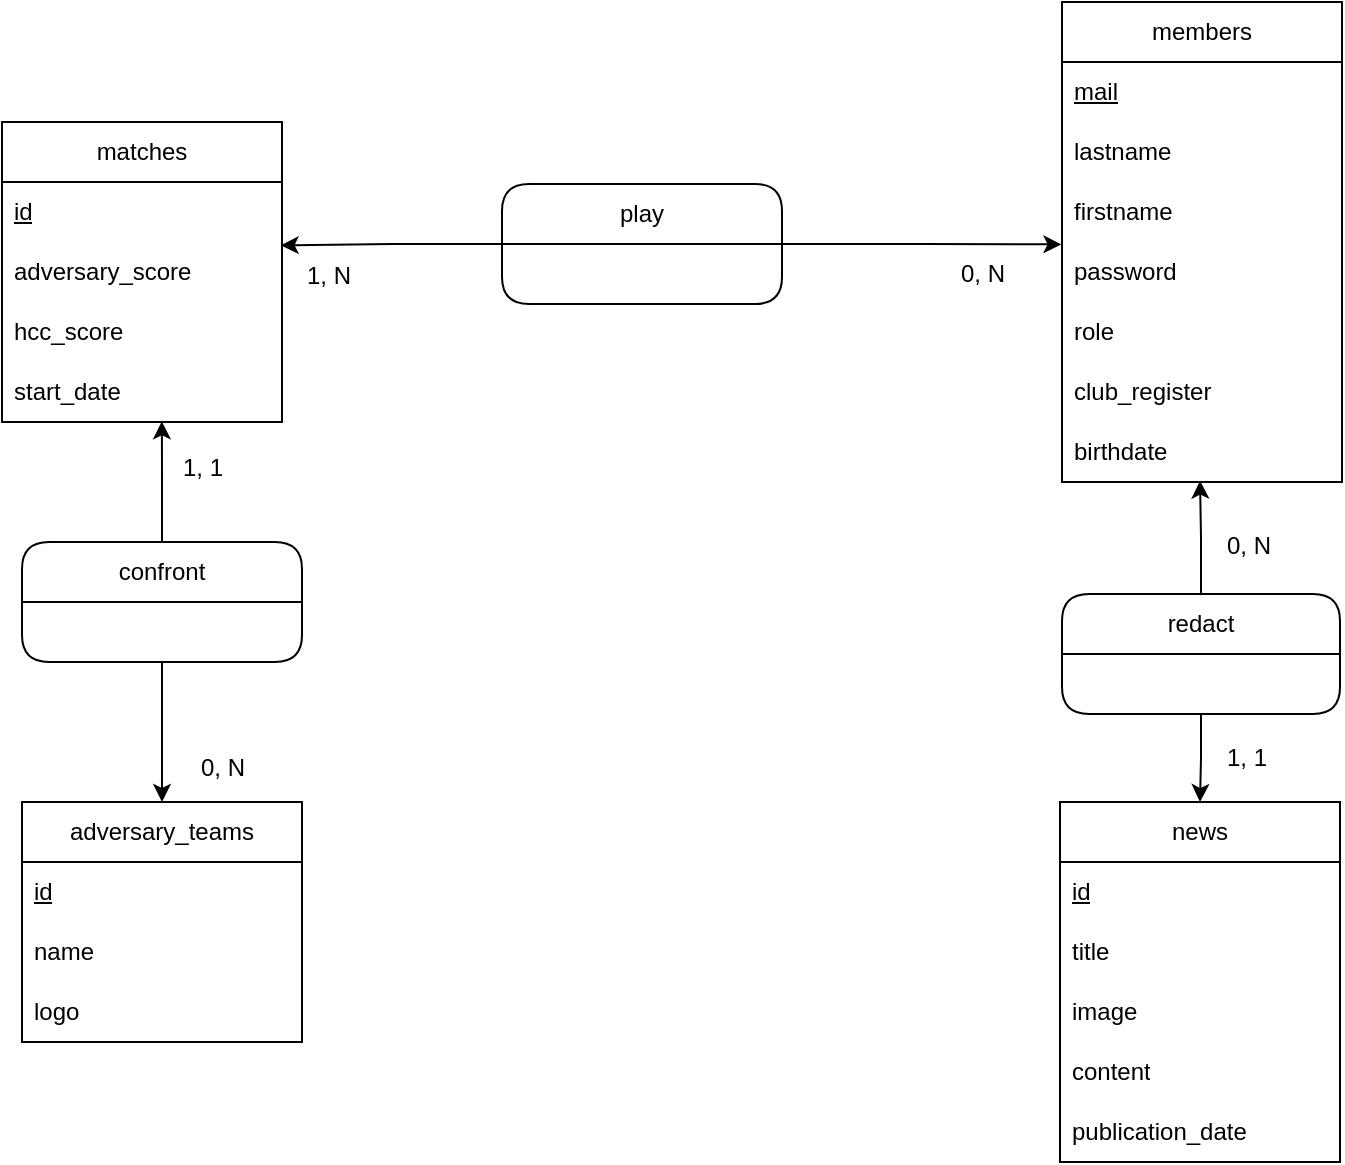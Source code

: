 <mxfile version="24.0.4" type="google">
  <diagram name="Page-1" id="V7DpWueC1KGY2AsXtnhm">
    <mxGraphModel dx="1050" dy="1803" grid="1" gridSize="10" guides="1" tooltips="1" connect="1" arrows="1" fold="1" page="1" pageScale="1" pageWidth="827" pageHeight="1169" math="0" shadow="0">
      <root>
        <mxCell id="0" />
        <mxCell id="1" parent="0" />
        <mxCell id="AyH1_v-APNxJxDEJj7M3-41" value="members" style="swimlane;fontStyle=0;childLayout=stackLayout;horizontal=1;startSize=30;horizontalStack=0;resizeParent=1;resizeParentMax=0;resizeLast=0;collapsible=1;marginBottom=0;whiteSpace=wrap;html=1;labelBackgroundColor=default;labelBorderColor=none;swimlaneLine=1;" parent="1" vertex="1">
          <mxGeometry x="570" y="-1160" width="140" height="240" as="geometry" />
        </mxCell>
        <mxCell id="AyH1_v-APNxJxDEJj7M3-42" value="&lt;u&gt;mail&lt;/u&gt;" style="text;strokeColor=none;fillColor=none;align=left;verticalAlign=middle;spacingLeft=4;spacingRight=4;overflow=hidden;points=[[0,0.5],[1,0.5]];portConstraint=eastwest;rotatable=0;whiteSpace=wrap;html=1;labelBackgroundColor=default;labelBorderColor=none;swimlaneLine=1;" parent="AyH1_v-APNxJxDEJj7M3-41" vertex="1">
          <mxGeometry y="30" width="140" height="30" as="geometry" />
        </mxCell>
        <mxCell id="AyH1_v-APNxJxDEJj7M3-43" value="lastname" style="text;strokeColor=none;fillColor=none;align=left;verticalAlign=middle;spacingLeft=4;spacingRight=4;overflow=hidden;points=[[0,0.5],[1,0.5]];portConstraint=eastwest;rotatable=0;whiteSpace=wrap;html=1;labelBackgroundColor=default;labelBorderColor=none;swimlaneLine=1;" parent="AyH1_v-APNxJxDEJj7M3-41" vertex="1">
          <mxGeometry y="60" width="140" height="30" as="geometry" />
        </mxCell>
        <mxCell id="11gIfrUc3GaYYkoTUjvH-1" value="firstname" style="text;strokeColor=none;fillColor=none;align=left;verticalAlign=middle;spacingLeft=4;spacingRight=4;overflow=hidden;points=[[0,0.5],[1,0.5]];portConstraint=eastwest;rotatable=0;whiteSpace=wrap;html=1;labelBackgroundColor=default;labelBorderColor=none;swimlaneLine=1;" parent="AyH1_v-APNxJxDEJj7M3-41" vertex="1">
          <mxGeometry y="90" width="140" height="30" as="geometry" />
        </mxCell>
        <mxCell id="AyH1_v-APNxJxDEJj7M3-44" value="password" style="text;strokeColor=none;fillColor=none;align=left;verticalAlign=middle;spacingLeft=4;spacingRight=4;overflow=hidden;points=[[0,0.5],[1,0.5]];portConstraint=eastwest;rotatable=0;whiteSpace=wrap;html=1;labelBackgroundColor=default;labelBorderColor=none;swimlaneLine=1;" parent="AyH1_v-APNxJxDEJj7M3-41" vertex="1">
          <mxGeometry y="120" width="140" height="30" as="geometry" />
        </mxCell>
        <mxCell id="AyH1_v-APNxJxDEJj7M3-45" value="role" style="text;strokeColor=none;fillColor=none;align=left;verticalAlign=middle;spacingLeft=4;spacingRight=4;overflow=hidden;points=[[0,0.5],[1,0.5]];portConstraint=eastwest;rotatable=0;whiteSpace=wrap;html=1;labelBackgroundColor=default;labelBorderColor=none;swimlaneLine=1;" parent="AyH1_v-APNxJxDEJj7M3-41" vertex="1">
          <mxGeometry y="150" width="140" height="30" as="geometry" />
        </mxCell>
        <mxCell id="11gIfrUc3GaYYkoTUjvH-2" value="club_register" style="text;strokeColor=none;fillColor=none;align=left;verticalAlign=middle;spacingLeft=4;spacingRight=4;overflow=hidden;points=[[0,0.5],[1,0.5]];portConstraint=eastwest;rotatable=0;whiteSpace=wrap;html=1;labelBackgroundColor=default;labelBorderColor=none;swimlaneLine=1;" parent="AyH1_v-APNxJxDEJj7M3-41" vertex="1">
          <mxGeometry y="180" width="140" height="30" as="geometry" />
        </mxCell>
        <mxCell id="11gIfrUc3GaYYkoTUjvH-3" value="birthdate" style="text;strokeColor=none;fillColor=none;align=left;verticalAlign=middle;spacingLeft=4;spacingRight=4;overflow=hidden;points=[[0,0.5],[1,0.5]];portConstraint=eastwest;rotatable=0;whiteSpace=wrap;html=1;labelBackgroundColor=default;labelBorderColor=none;swimlaneLine=1;" parent="AyH1_v-APNxJxDEJj7M3-41" vertex="1">
          <mxGeometry y="210" width="140" height="30" as="geometry" />
        </mxCell>
        <mxCell id="11gIfrUc3GaYYkoTUjvH-4" value="news" style="swimlane;fontStyle=0;childLayout=stackLayout;horizontal=1;startSize=30;horizontalStack=0;resizeParent=1;resizeParentMax=0;resizeLast=0;collapsible=1;marginBottom=0;whiteSpace=wrap;html=1;labelBackgroundColor=default;labelBorderColor=none;swimlaneLine=1;" parent="1" vertex="1">
          <mxGeometry x="569" y="-760" width="140" height="180" as="geometry" />
        </mxCell>
        <mxCell id="11gIfrUc3GaYYkoTUjvH-5" value="&lt;u&gt;id&lt;/u&gt;" style="text;strokeColor=none;fillColor=none;align=left;verticalAlign=middle;spacingLeft=4;spacingRight=4;overflow=hidden;points=[[0,0.5],[1,0.5]];portConstraint=eastwest;rotatable=0;whiteSpace=wrap;html=1;labelBackgroundColor=default;labelBorderColor=none;swimlaneLine=1;" parent="11gIfrUc3GaYYkoTUjvH-4" vertex="1">
          <mxGeometry y="30" width="140" height="30" as="geometry" />
        </mxCell>
        <mxCell id="11gIfrUc3GaYYkoTUjvH-6" value="title" style="text;strokeColor=none;fillColor=none;align=left;verticalAlign=middle;spacingLeft=4;spacingRight=4;overflow=hidden;points=[[0,0.5],[1,0.5]];portConstraint=eastwest;rotatable=0;whiteSpace=wrap;html=1;labelBackgroundColor=default;labelBorderColor=none;swimlaneLine=1;" parent="11gIfrUc3GaYYkoTUjvH-4" vertex="1">
          <mxGeometry y="60" width="140" height="30" as="geometry" />
        </mxCell>
        <mxCell id="11gIfrUc3GaYYkoTUjvH-7" value="image" style="text;strokeColor=none;fillColor=none;align=left;verticalAlign=middle;spacingLeft=4;spacingRight=4;overflow=hidden;points=[[0,0.5],[1,0.5]];portConstraint=eastwest;rotatable=0;whiteSpace=wrap;html=1;labelBackgroundColor=default;labelBorderColor=none;swimlaneLine=1;" parent="11gIfrUc3GaYYkoTUjvH-4" vertex="1">
          <mxGeometry y="90" width="140" height="30" as="geometry" />
        </mxCell>
        <mxCell id="11gIfrUc3GaYYkoTUjvH-8" value="content" style="text;strokeColor=none;fillColor=none;align=left;verticalAlign=middle;spacingLeft=4;spacingRight=4;overflow=hidden;points=[[0,0.5],[1,0.5]];portConstraint=eastwest;rotatable=0;whiteSpace=wrap;html=1;labelBackgroundColor=default;labelBorderColor=none;swimlaneLine=1;" parent="11gIfrUc3GaYYkoTUjvH-4" vertex="1">
          <mxGeometry y="120" width="140" height="30" as="geometry" />
        </mxCell>
        <mxCell id="11gIfrUc3GaYYkoTUjvH-9" value="publication_date" style="text;strokeColor=none;fillColor=none;align=left;verticalAlign=middle;spacingLeft=4;spacingRight=4;overflow=hidden;points=[[0,0.5],[1,0.5]];portConstraint=eastwest;rotatable=0;whiteSpace=wrap;html=1;labelBackgroundColor=default;labelBorderColor=none;swimlaneLine=1;" parent="11gIfrUc3GaYYkoTUjvH-4" vertex="1">
          <mxGeometry y="150" width="140" height="30" as="geometry" />
        </mxCell>
        <mxCell id="11gIfrUc3GaYYkoTUjvH-12" value="matches" style="swimlane;fontStyle=0;childLayout=stackLayout;horizontal=1;startSize=30;horizontalStack=0;resizeParent=1;resizeParentMax=0;resizeLast=0;collapsible=1;marginBottom=0;whiteSpace=wrap;html=1;labelBackgroundColor=default;labelBorderColor=none;swimlaneLine=1;" parent="1" vertex="1">
          <mxGeometry x="40" y="-1100" width="140" height="150" as="geometry" />
        </mxCell>
        <mxCell id="11gIfrUc3GaYYkoTUjvH-13" value="&lt;u&gt;id&lt;/u&gt;" style="text;strokeColor=none;fillColor=none;align=left;verticalAlign=middle;spacingLeft=4;spacingRight=4;overflow=hidden;points=[[0,0.5],[1,0.5]];portConstraint=eastwest;rotatable=0;whiteSpace=wrap;html=1;labelBackgroundColor=default;labelBorderColor=none;swimlaneLine=1;" parent="11gIfrUc3GaYYkoTUjvH-12" vertex="1">
          <mxGeometry y="30" width="140" height="30" as="geometry" />
        </mxCell>
        <mxCell id="11gIfrUc3GaYYkoTUjvH-14" value="adversary_score" style="text;strokeColor=none;fillColor=none;align=left;verticalAlign=middle;spacingLeft=4;spacingRight=4;overflow=hidden;points=[[0,0.5],[1,0.5]];portConstraint=eastwest;rotatable=0;whiteSpace=wrap;html=1;labelBackgroundColor=default;labelBorderColor=none;swimlaneLine=1;" parent="11gIfrUc3GaYYkoTUjvH-12" vertex="1">
          <mxGeometry y="60" width="140" height="30" as="geometry" />
        </mxCell>
        <mxCell id="11gIfrUc3GaYYkoTUjvH-15" value="hcc_score" style="text;strokeColor=none;fillColor=none;align=left;verticalAlign=middle;spacingLeft=4;spacingRight=4;overflow=hidden;points=[[0,0.5],[1,0.5]];portConstraint=eastwest;rotatable=0;whiteSpace=wrap;html=1;labelBackgroundColor=default;labelBorderColor=none;swimlaneLine=1;" parent="11gIfrUc3GaYYkoTUjvH-12" vertex="1">
          <mxGeometry y="90" width="140" height="30" as="geometry" />
        </mxCell>
        <mxCell id="11gIfrUc3GaYYkoTUjvH-16" value="start_date" style="text;strokeColor=none;fillColor=none;align=left;verticalAlign=middle;spacingLeft=4;spacingRight=4;overflow=hidden;points=[[0,0.5],[1,0.5]];portConstraint=eastwest;rotatable=0;whiteSpace=wrap;html=1;labelBackgroundColor=default;labelBorderColor=none;swimlaneLine=1;" parent="11gIfrUc3GaYYkoTUjvH-12" vertex="1">
          <mxGeometry y="120" width="140" height="30" as="geometry" />
        </mxCell>
        <mxCell id="11gIfrUc3GaYYkoTUjvH-18" value="adversary_teams" style="swimlane;fontStyle=0;childLayout=stackLayout;horizontal=1;startSize=30;horizontalStack=0;resizeParent=1;resizeParentMax=0;resizeLast=0;collapsible=1;marginBottom=0;whiteSpace=wrap;html=1;labelBackgroundColor=default;labelBorderColor=none;swimlaneLine=1;" parent="1" vertex="1">
          <mxGeometry x="50" y="-760" width="140" height="120" as="geometry" />
        </mxCell>
        <mxCell id="11gIfrUc3GaYYkoTUjvH-19" value="&lt;u&gt;id&lt;/u&gt;" style="text;strokeColor=none;fillColor=none;align=left;verticalAlign=middle;spacingLeft=4;spacingRight=4;overflow=hidden;points=[[0,0.5],[1,0.5]];portConstraint=eastwest;rotatable=0;whiteSpace=wrap;html=1;labelBackgroundColor=default;labelBorderColor=none;swimlaneLine=1;" parent="11gIfrUc3GaYYkoTUjvH-18" vertex="1">
          <mxGeometry y="30" width="140" height="30" as="geometry" />
        </mxCell>
        <mxCell id="11gIfrUc3GaYYkoTUjvH-20" value="name" style="text;strokeColor=none;fillColor=none;align=left;verticalAlign=middle;spacingLeft=4;spacingRight=4;overflow=hidden;points=[[0,0.5],[1,0.5]];portConstraint=eastwest;rotatable=0;whiteSpace=wrap;html=1;labelBackgroundColor=default;labelBorderColor=none;swimlaneLine=1;" parent="11gIfrUc3GaYYkoTUjvH-18" vertex="1">
          <mxGeometry y="60" width="140" height="30" as="geometry" />
        </mxCell>
        <mxCell id="11gIfrUc3GaYYkoTUjvH-21" value="logo" style="text;strokeColor=none;fillColor=none;align=left;verticalAlign=middle;spacingLeft=4;spacingRight=4;overflow=hidden;points=[[0,0.5],[1,0.5]];portConstraint=eastwest;rotatable=0;whiteSpace=wrap;html=1;labelBackgroundColor=default;labelBorderColor=none;swimlaneLine=1;" parent="11gIfrUc3GaYYkoTUjvH-18" vertex="1">
          <mxGeometry y="90" width="140" height="30" as="geometry" />
        </mxCell>
        <mxCell id="11gIfrUc3GaYYkoTUjvH-24" value="play" style="swimlane;fontStyle=0;childLayout=stackLayout;horizontal=1;startSize=30;horizontalStack=0;resizeParent=1;resizeParentMax=0;resizeLast=0;collapsible=1;marginBottom=0;whiteSpace=wrap;html=1;labelBackgroundColor=default;labelBorderColor=none;swimlaneLine=1;rounded=1;" parent="1" vertex="1">
          <mxGeometry x="290" y="-1069" width="140" height="60" as="geometry" />
        </mxCell>
        <mxCell id="11gIfrUc3GaYYkoTUjvH-39" style="edgeStyle=orthogonalEdgeStyle;rounded=0;orthogonalLoop=1;jettySize=auto;html=1;entryX=0.5;entryY=0;entryDx=0;entryDy=0;" parent="1" source="11gIfrUc3GaYYkoTUjvH-32" target="11gIfrUc3GaYYkoTUjvH-18" edge="1">
          <mxGeometry relative="1" as="geometry" />
        </mxCell>
        <mxCell id="11gIfrUc3GaYYkoTUjvH-32" value="confront" style="swimlane;fontStyle=0;childLayout=stackLayout;horizontal=1;startSize=30;horizontalStack=0;resizeParent=1;resizeParentMax=0;resizeLast=0;collapsible=1;marginBottom=0;whiteSpace=wrap;html=1;labelBackgroundColor=default;labelBorderColor=none;swimlaneLine=1;rounded=1;" parent="1" vertex="1">
          <mxGeometry x="50" y="-890" width="140" height="60" as="geometry" />
        </mxCell>
        <mxCell id="11gIfrUc3GaYYkoTUjvH-34" style="edgeStyle=orthogonalEdgeStyle;rounded=0;orthogonalLoop=1;jettySize=auto;html=1;" parent="1" source="11gIfrUc3GaYYkoTUjvH-33" target="11gIfrUc3GaYYkoTUjvH-4" edge="1">
          <mxGeometry relative="1" as="geometry" />
        </mxCell>
        <mxCell id="11gIfrUc3GaYYkoTUjvH-33" value="redact" style="swimlane;fontStyle=0;childLayout=stackLayout;horizontal=1;startSize=30;horizontalStack=0;resizeParent=1;resizeParentMax=0;resizeLast=0;collapsible=1;marginBottom=0;whiteSpace=wrap;html=1;labelBackgroundColor=default;labelBorderColor=none;swimlaneLine=1;rounded=1;" parent="1" vertex="1">
          <mxGeometry x="570" y="-864" width="139" height="60" as="geometry" />
        </mxCell>
        <mxCell id="11gIfrUc3GaYYkoTUjvH-35" style="edgeStyle=orthogonalEdgeStyle;rounded=0;orthogonalLoop=1;jettySize=auto;html=1;entryX=0.493;entryY=0.979;entryDx=0;entryDy=0;entryPerimeter=0;" parent="1" source="11gIfrUc3GaYYkoTUjvH-33" target="11gIfrUc3GaYYkoTUjvH-3" edge="1">
          <mxGeometry relative="1" as="geometry" />
        </mxCell>
        <mxCell id="11gIfrUc3GaYYkoTUjvH-36" style="edgeStyle=orthogonalEdgeStyle;rounded=0;orthogonalLoop=1;jettySize=auto;html=1;entryX=-0.002;entryY=0.04;entryDx=0;entryDy=0;entryPerimeter=0;" parent="1" source="11gIfrUc3GaYYkoTUjvH-24" target="AyH1_v-APNxJxDEJj7M3-44" edge="1">
          <mxGeometry relative="1" as="geometry" />
        </mxCell>
        <mxCell id="11gIfrUc3GaYYkoTUjvH-37" style="edgeStyle=orthogonalEdgeStyle;rounded=0;orthogonalLoop=1;jettySize=auto;html=1;entryX=0.995;entryY=0.056;entryDx=0;entryDy=0;entryPerimeter=0;" parent="1" source="11gIfrUc3GaYYkoTUjvH-24" target="11gIfrUc3GaYYkoTUjvH-14" edge="1">
          <mxGeometry relative="1" as="geometry" />
        </mxCell>
        <mxCell id="11gIfrUc3GaYYkoTUjvH-38" style="edgeStyle=orthogonalEdgeStyle;rounded=0;orthogonalLoop=1;jettySize=auto;html=1;entryX=0.571;entryY=0.989;entryDx=0;entryDy=0;entryPerimeter=0;" parent="1" source="11gIfrUc3GaYYkoTUjvH-32" target="11gIfrUc3GaYYkoTUjvH-16" edge="1">
          <mxGeometry relative="1" as="geometry" />
        </mxCell>
        <mxCell id="11gIfrUc3GaYYkoTUjvH-40" value="1, 1" style="text;html=1;align=center;verticalAlign=middle;resizable=0;points=[];autosize=1;strokeColor=none;fillColor=none;" parent="1" vertex="1">
          <mxGeometry x="642" y="-797" width="40" height="30" as="geometry" />
        </mxCell>
        <mxCell id="11gIfrUc3GaYYkoTUjvH-41" value="0, N" style="text;html=1;align=center;verticalAlign=middle;resizable=0;points=[];autosize=1;strokeColor=none;fillColor=none;" parent="1" vertex="1">
          <mxGeometry x="638" y="-903" width="50" height="30" as="geometry" />
        </mxCell>
        <mxCell id="11gIfrUc3GaYYkoTUjvH-42" value="0, N" style="text;html=1;align=center;verticalAlign=middle;resizable=0;points=[];autosize=1;strokeColor=none;fillColor=none;" parent="1" vertex="1">
          <mxGeometry x="505" y="-1039" width="50" height="30" as="geometry" />
        </mxCell>
        <mxCell id="11gIfrUc3GaYYkoTUjvH-43" value="1, N" style="text;html=1;align=center;verticalAlign=middle;resizable=0;points=[];autosize=1;strokeColor=none;fillColor=none;" parent="1" vertex="1">
          <mxGeometry x="178" y="-1038" width="50" height="30" as="geometry" />
        </mxCell>
        <mxCell id="11gIfrUc3GaYYkoTUjvH-44" value="1, 1" style="text;html=1;align=center;verticalAlign=middle;resizable=0;points=[];autosize=1;strokeColor=none;fillColor=none;" parent="1" vertex="1">
          <mxGeometry x="120" y="-942" width="40" height="30" as="geometry" />
        </mxCell>
        <mxCell id="11gIfrUc3GaYYkoTUjvH-45" value="0, N" style="text;html=1;align=center;verticalAlign=middle;resizable=0;points=[];autosize=1;strokeColor=none;fillColor=none;" parent="1" vertex="1">
          <mxGeometry x="125" y="-792" width="50" height="30" as="geometry" />
        </mxCell>
      </root>
    </mxGraphModel>
  </diagram>
</mxfile>
